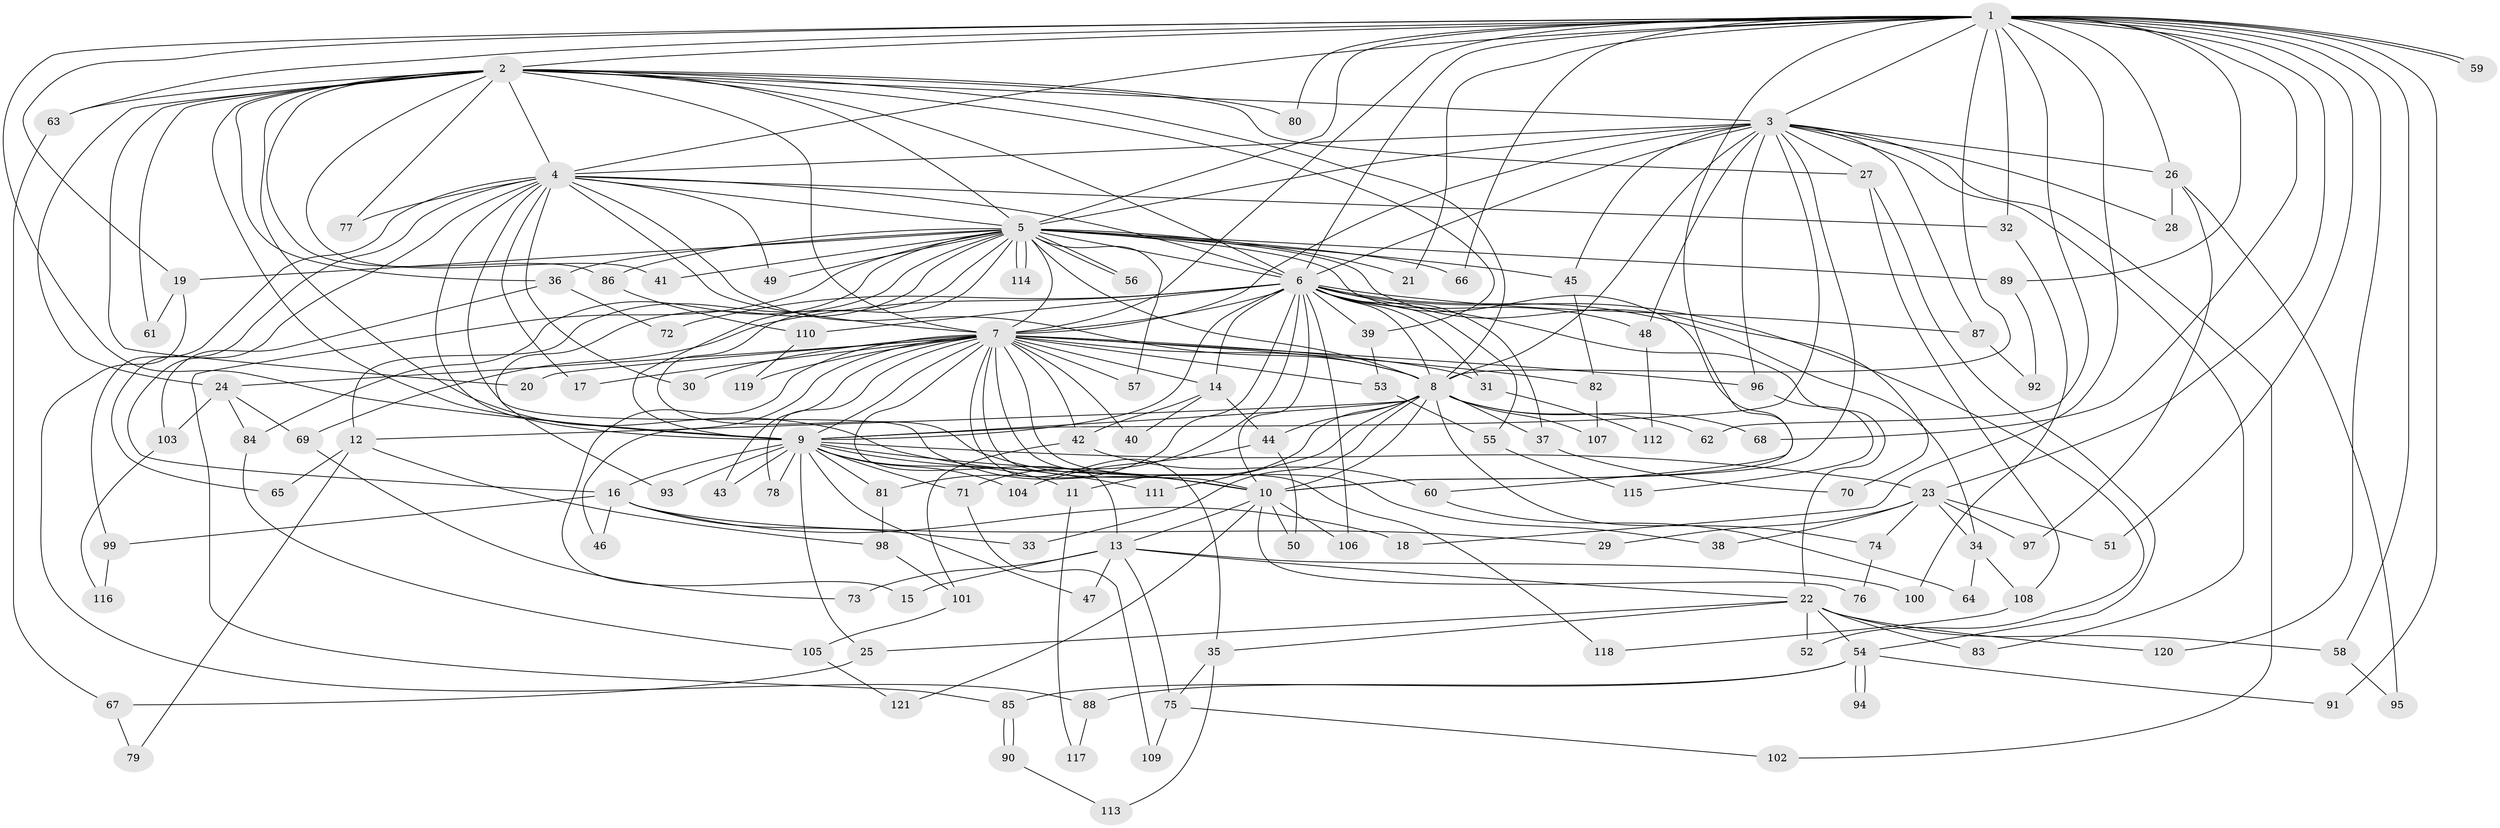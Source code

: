 // Generated by graph-tools (version 1.1) at 2025/49/03/09/25 03:49:36]
// undirected, 121 vertices, 267 edges
graph export_dot {
graph [start="1"]
  node [color=gray90,style=filled];
  1;
  2;
  3;
  4;
  5;
  6;
  7;
  8;
  9;
  10;
  11;
  12;
  13;
  14;
  15;
  16;
  17;
  18;
  19;
  20;
  21;
  22;
  23;
  24;
  25;
  26;
  27;
  28;
  29;
  30;
  31;
  32;
  33;
  34;
  35;
  36;
  37;
  38;
  39;
  40;
  41;
  42;
  43;
  44;
  45;
  46;
  47;
  48;
  49;
  50;
  51;
  52;
  53;
  54;
  55;
  56;
  57;
  58;
  59;
  60;
  61;
  62;
  63;
  64;
  65;
  66;
  67;
  68;
  69;
  70;
  71;
  72;
  73;
  74;
  75;
  76;
  77;
  78;
  79;
  80;
  81;
  82;
  83;
  84;
  85;
  86;
  87;
  88;
  89;
  90;
  91;
  92;
  93;
  94;
  95;
  96;
  97;
  98;
  99;
  100;
  101;
  102;
  103;
  104;
  105;
  106;
  107;
  108;
  109;
  110;
  111;
  112;
  113;
  114;
  115;
  116;
  117;
  118;
  119;
  120;
  121;
  1 -- 2;
  1 -- 3;
  1 -- 4;
  1 -- 5;
  1 -- 6;
  1 -- 7;
  1 -- 8;
  1 -- 9;
  1 -- 10;
  1 -- 18;
  1 -- 19;
  1 -- 21;
  1 -- 23;
  1 -- 26;
  1 -- 32;
  1 -- 51;
  1 -- 58;
  1 -- 59;
  1 -- 59;
  1 -- 62;
  1 -- 63;
  1 -- 66;
  1 -- 68;
  1 -- 80;
  1 -- 89;
  1 -- 91;
  1 -- 120;
  2 -- 3;
  2 -- 4;
  2 -- 5;
  2 -- 6;
  2 -- 7;
  2 -- 8;
  2 -- 9;
  2 -- 10;
  2 -- 20;
  2 -- 24;
  2 -- 27;
  2 -- 36;
  2 -- 39;
  2 -- 41;
  2 -- 61;
  2 -- 63;
  2 -- 77;
  2 -- 80;
  2 -- 86;
  3 -- 4;
  3 -- 5;
  3 -- 6;
  3 -- 7;
  3 -- 8;
  3 -- 9;
  3 -- 10;
  3 -- 26;
  3 -- 27;
  3 -- 28;
  3 -- 45;
  3 -- 48;
  3 -- 83;
  3 -- 87;
  3 -- 96;
  3 -- 102;
  4 -- 5;
  4 -- 6;
  4 -- 7;
  4 -- 8;
  4 -- 9;
  4 -- 10;
  4 -- 16;
  4 -- 17;
  4 -- 30;
  4 -- 32;
  4 -- 49;
  4 -- 65;
  4 -- 77;
  4 -- 99;
  5 -- 6;
  5 -- 7;
  5 -- 8;
  5 -- 9;
  5 -- 10;
  5 -- 12;
  5 -- 19;
  5 -- 21;
  5 -- 36;
  5 -- 41;
  5 -- 45;
  5 -- 49;
  5 -- 56;
  5 -- 56;
  5 -- 57;
  5 -- 60;
  5 -- 66;
  5 -- 70;
  5 -- 84;
  5 -- 85;
  5 -- 86;
  5 -- 89;
  5 -- 93;
  5 -- 114;
  5 -- 114;
  6 -- 7;
  6 -- 8;
  6 -- 9;
  6 -- 10;
  6 -- 14;
  6 -- 22;
  6 -- 31;
  6 -- 34;
  6 -- 37;
  6 -- 39;
  6 -- 48;
  6 -- 52;
  6 -- 55;
  6 -- 69;
  6 -- 71;
  6 -- 72;
  6 -- 81;
  6 -- 87;
  6 -- 106;
  6 -- 110;
  7 -- 8;
  7 -- 9;
  7 -- 10;
  7 -- 13;
  7 -- 14;
  7 -- 15;
  7 -- 17;
  7 -- 20;
  7 -- 24;
  7 -- 30;
  7 -- 31;
  7 -- 35;
  7 -- 38;
  7 -- 40;
  7 -- 42;
  7 -- 43;
  7 -- 46;
  7 -- 53;
  7 -- 57;
  7 -- 78;
  7 -- 82;
  7 -- 96;
  7 -- 118;
  7 -- 119;
  8 -- 9;
  8 -- 10;
  8 -- 11;
  8 -- 12;
  8 -- 33;
  8 -- 37;
  8 -- 44;
  8 -- 62;
  8 -- 68;
  8 -- 74;
  8 -- 107;
  8 -- 111;
  9 -- 10;
  9 -- 11;
  9 -- 16;
  9 -- 23;
  9 -- 25;
  9 -- 43;
  9 -- 47;
  9 -- 71;
  9 -- 78;
  9 -- 81;
  9 -- 93;
  9 -- 104;
  9 -- 111;
  10 -- 13;
  10 -- 50;
  10 -- 76;
  10 -- 106;
  10 -- 121;
  11 -- 117;
  12 -- 65;
  12 -- 79;
  12 -- 98;
  13 -- 15;
  13 -- 22;
  13 -- 47;
  13 -- 73;
  13 -- 75;
  13 -- 100;
  14 -- 40;
  14 -- 42;
  14 -- 44;
  16 -- 18;
  16 -- 29;
  16 -- 33;
  16 -- 46;
  16 -- 99;
  19 -- 61;
  19 -- 88;
  22 -- 25;
  22 -- 35;
  22 -- 52;
  22 -- 54;
  22 -- 58;
  22 -- 83;
  22 -- 120;
  23 -- 29;
  23 -- 34;
  23 -- 38;
  23 -- 51;
  23 -- 74;
  23 -- 97;
  24 -- 69;
  24 -- 84;
  24 -- 103;
  25 -- 67;
  26 -- 28;
  26 -- 95;
  26 -- 97;
  27 -- 54;
  27 -- 108;
  31 -- 112;
  32 -- 100;
  34 -- 64;
  34 -- 108;
  35 -- 75;
  35 -- 113;
  36 -- 72;
  36 -- 103;
  37 -- 70;
  39 -- 53;
  42 -- 60;
  42 -- 101;
  44 -- 50;
  44 -- 104;
  45 -- 82;
  48 -- 112;
  53 -- 55;
  54 -- 85;
  54 -- 88;
  54 -- 91;
  54 -- 94;
  54 -- 94;
  55 -- 115;
  58 -- 95;
  60 -- 64;
  63 -- 67;
  67 -- 79;
  69 -- 73;
  71 -- 109;
  74 -- 76;
  75 -- 102;
  75 -- 109;
  81 -- 98;
  82 -- 107;
  84 -- 105;
  85 -- 90;
  85 -- 90;
  86 -- 110;
  87 -- 92;
  88 -- 117;
  89 -- 92;
  90 -- 113;
  96 -- 115;
  98 -- 101;
  99 -- 116;
  101 -- 105;
  103 -- 116;
  105 -- 121;
  108 -- 118;
  110 -- 119;
}
